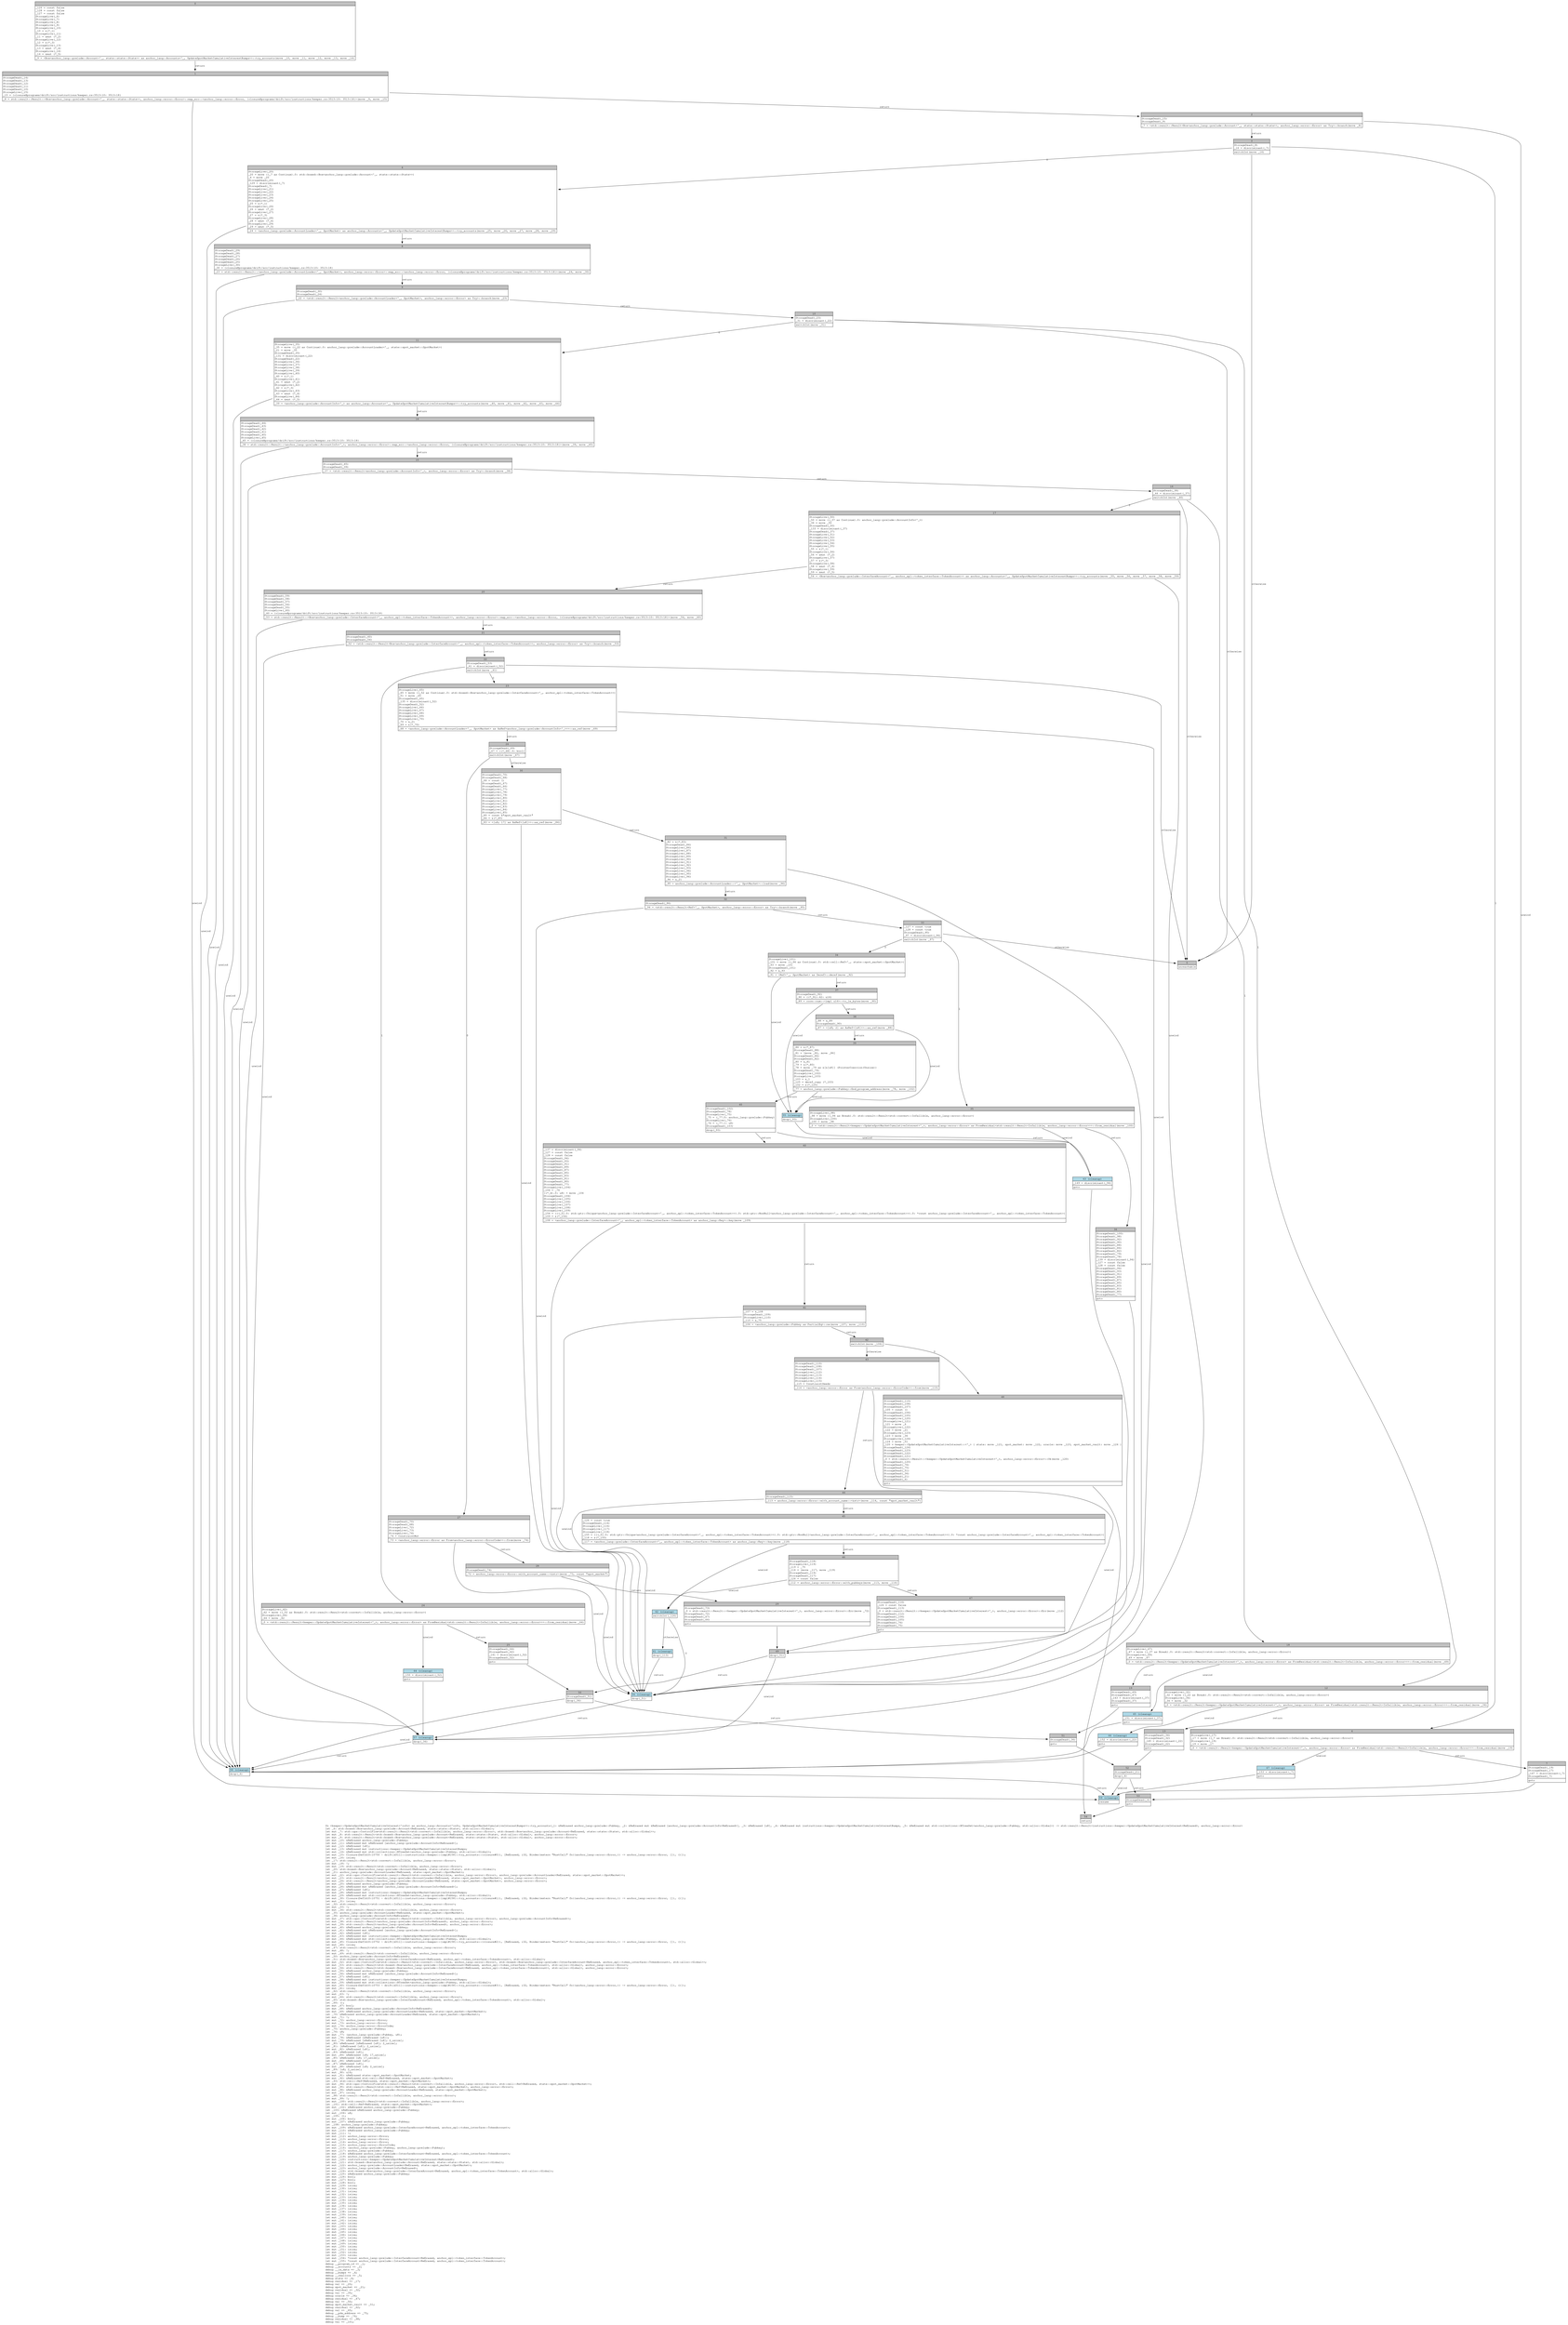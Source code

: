 digraph Mir_0_10749 {
    graph [fontname="Courier, monospace"];
    node [fontname="Courier, monospace"];
    edge [fontname="Courier, monospace"];
    label=<fn &lt;keeper::UpdateSpotMarketCumulativeInterest&lt;'info&gt; as anchor_lang::Accounts&lt;'info, UpdateSpotMarketCumulativeInterestBumps&gt;&gt;::try_accounts(_1: &amp;ReErased anchor_lang::prelude::Pubkey, _2: &amp;ReErased mut &amp;ReErased [anchor_lang::prelude::AccountInfo&lt;ReErased&gt;], _3: &amp;ReErased [u8], _4: &amp;ReErased mut instructions::keeper::UpdateSpotMarketCumulativeInterestBumps, _5: &amp;ReErased mut std::collections::BTreeSet&lt;anchor_lang::prelude::Pubkey, std::alloc::Global&gt;) -&gt; std::result::Result&lt;instructions::keeper::UpdateSpotMarketCumulativeInterest&lt;ReErased&gt;, anchor_lang::error::Error&gt;<br align="left"/>let _6: std::boxed::Box&lt;anchor_lang::prelude::Account&lt;ReErased, state::state::State&gt;, std::alloc::Global&gt;;<br align="left"/>let mut _7: std::ops::ControlFlow&lt;std::result::Result&lt;std::convert::Infallible, anchor_lang::error::Error&gt;, std::boxed::Box&lt;anchor_lang::prelude::Account&lt;ReErased, state::state::State&gt;, std::alloc::Global&gt;&gt;;<br align="left"/>let mut _8: std::result::Result&lt;std::boxed::Box&lt;anchor_lang::prelude::Account&lt;ReErased, state::state::State&gt;, std::alloc::Global&gt;, anchor_lang::error::Error&gt;;<br align="left"/>let mut _9: std::result::Result&lt;std::boxed::Box&lt;anchor_lang::prelude::Account&lt;ReErased, state::state::State&gt;, std::alloc::Global&gt;, anchor_lang::error::Error&gt;;<br align="left"/>let mut _10: &amp;ReErased anchor_lang::prelude::Pubkey;<br align="left"/>let mut _11: &amp;ReErased mut &amp;ReErased [anchor_lang::prelude::AccountInfo&lt;ReErased&gt;];<br align="left"/>let mut _12: &amp;ReErased [u8];<br align="left"/>let mut _13: &amp;ReErased mut instructions::keeper::UpdateSpotMarketCumulativeInterestBumps;<br align="left"/>let mut _14: &amp;ReErased mut std::collections::BTreeSet&lt;anchor_lang::prelude::Pubkey, std::alloc::Global&gt;;<br align="left"/>let mut _15: Closure(DefId(0:10750 ~ drift[d311]::instructions::keeper::{impl#158}::try_accounts::{closure#0}), [ReErased, i32, Binder(extern &quot;RustCall&quot; fn((anchor_lang::error::Error,)) -&gt; anchor_lang::error::Error, []), ()]);<br align="left"/>let mut _16: isize;<br align="left"/>let _17: std::result::Result&lt;std::convert::Infallible, anchor_lang::error::Error&gt;;<br align="left"/>let mut _18: !;<br align="left"/>let mut _19: std::result::Result&lt;std::convert::Infallible, anchor_lang::error::Error&gt;;<br align="left"/>let _20: std::boxed::Box&lt;anchor_lang::prelude::Account&lt;ReErased, state::state::State&gt;, std::alloc::Global&gt;;<br align="left"/>let _21: anchor_lang::prelude::AccountLoader&lt;ReErased, state::spot_market::SpotMarket&gt;;<br align="left"/>let mut _22: std::ops::ControlFlow&lt;std::result::Result&lt;std::convert::Infallible, anchor_lang::error::Error&gt;, anchor_lang::prelude::AccountLoader&lt;ReErased, state::spot_market::SpotMarket&gt;&gt;;<br align="left"/>let mut _23: std::result::Result&lt;anchor_lang::prelude::AccountLoader&lt;ReErased, state::spot_market::SpotMarket&gt;, anchor_lang::error::Error&gt;;<br align="left"/>let mut _24: std::result::Result&lt;anchor_lang::prelude::AccountLoader&lt;ReErased, state::spot_market::SpotMarket&gt;, anchor_lang::error::Error&gt;;<br align="left"/>let mut _25: &amp;ReErased anchor_lang::prelude::Pubkey;<br align="left"/>let mut _26: &amp;ReErased mut &amp;ReErased [anchor_lang::prelude::AccountInfo&lt;ReErased&gt;];<br align="left"/>let mut _27: &amp;ReErased [u8];<br align="left"/>let mut _28: &amp;ReErased mut instructions::keeper::UpdateSpotMarketCumulativeInterestBumps;<br align="left"/>let mut _29: &amp;ReErased mut std::collections::BTreeSet&lt;anchor_lang::prelude::Pubkey, std::alloc::Global&gt;;<br align="left"/>let mut _30: Closure(DefId(0:10751 ~ drift[d311]::instructions::keeper::{impl#158}::try_accounts::{closure#1}), [ReErased, i32, Binder(extern &quot;RustCall&quot; fn((anchor_lang::error::Error,)) -&gt; anchor_lang::error::Error, []), ()]);<br align="left"/>let mut _31: isize;<br align="left"/>let _32: std::result::Result&lt;std::convert::Infallible, anchor_lang::error::Error&gt;;<br align="left"/>let mut _33: !;<br align="left"/>let mut _34: std::result::Result&lt;std::convert::Infallible, anchor_lang::error::Error&gt;;<br align="left"/>let _35: anchor_lang::prelude::AccountLoader&lt;ReErased, state::spot_market::SpotMarket&gt;;<br align="left"/>let _36: anchor_lang::prelude::AccountInfo&lt;ReErased&gt;;<br align="left"/>let mut _37: std::ops::ControlFlow&lt;std::result::Result&lt;std::convert::Infallible, anchor_lang::error::Error&gt;, anchor_lang::prelude::AccountInfo&lt;ReErased&gt;&gt;;<br align="left"/>let mut _38: std::result::Result&lt;anchor_lang::prelude::AccountInfo&lt;ReErased&gt;, anchor_lang::error::Error&gt;;<br align="left"/>let mut _39: std::result::Result&lt;anchor_lang::prelude::AccountInfo&lt;ReErased&gt;, anchor_lang::error::Error&gt;;<br align="left"/>let mut _40: &amp;ReErased anchor_lang::prelude::Pubkey;<br align="left"/>let mut _41: &amp;ReErased mut &amp;ReErased [anchor_lang::prelude::AccountInfo&lt;ReErased&gt;];<br align="left"/>let mut _42: &amp;ReErased [u8];<br align="left"/>let mut _43: &amp;ReErased mut instructions::keeper::UpdateSpotMarketCumulativeInterestBumps;<br align="left"/>let mut _44: &amp;ReErased mut std::collections::BTreeSet&lt;anchor_lang::prelude::Pubkey, std::alloc::Global&gt;;<br align="left"/>let mut _45: Closure(DefId(0:10752 ~ drift[d311]::instructions::keeper::{impl#158}::try_accounts::{closure#2}), [ReErased, i32, Binder(extern &quot;RustCall&quot; fn((anchor_lang::error::Error,)) -&gt; anchor_lang::error::Error, []), ()]);<br align="left"/>let mut _46: isize;<br align="left"/>let _47: std::result::Result&lt;std::convert::Infallible, anchor_lang::error::Error&gt;;<br align="left"/>let mut _48: !;<br align="left"/>let mut _49: std::result::Result&lt;std::convert::Infallible, anchor_lang::error::Error&gt;;<br align="left"/>let _50: anchor_lang::prelude::AccountInfo&lt;ReErased&gt;;<br align="left"/>let _51: std::boxed::Box&lt;anchor_lang::prelude::InterfaceAccount&lt;ReErased, anchor_spl::token_interface::TokenAccount&gt;, std::alloc::Global&gt;;<br align="left"/>let mut _52: std::ops::ControlFlow&lt;std::result::Result&lt;std::convert::Infallible, anchor_lang::error::Error&gt;, std::boxed::Box&lt;anchor_lang::prelude::InterfaceAccount&lt;ReErased, anchor_spl::token_interface::TokenAccount&gt;, std::alloc::Global&gt;&gt;;<br align="left"/>let mut _53: std::result::Result&lt;std::boxed::Box&lt;anchor_lang::prelude::InterfaceAccount&lt;ReErased, anchor_spl::token_interface::TokenAccount&gt;, std::alloc::Global&gt;, anchor_lang::error::Error&gt;;<br align="left"/>let mut _54: std::result::Result&lt;std::boxed::Box&lt;anchor_lang::prelude::InterfaceAccount&lt;ReErased, anchor_spl::token_interface::TokenAccount&gt;, std::alloc::Global&gt;, anchor_lang::error::Error&gt;;<br align="left"/>let mut _55: &amp;ReErased anchor_lang::prelude::Pubkey;<br align="left"/>let mut _56: &amp;ReErased mut &amp;ReErased [anchor_lang::prelude::AccountInfo&lt;ReErased&gt;];<br align="left"/>let mut _57: &amp;ReErased [u8];<br align="left"/>let mut _58: &amp;ReErased mut instructions::keeper::UpdateSpotMarketCumulativeInterestBumps;<br align="left"/>let mut _59: &amp;ReErased mut std::collections::BTreeSet&lt;anchor_lang::prelude::Pubkey, std::alloc::Global&gt;;<br align="left"/>let mut _60: Closure(DefId(0:10753 ~ drift[d311]::instructions::keeper::{impl#158}::try_accounts::{closure#3}), [ReErased, i32, Binder(extern &quot;RustCall&quot; fn((anchor_lang::error::Error,)) -&gt; anchor_lang::error::Error, []), ()]);<br align="left"/>let mut _61: isize;<br align="left"/>let _62: std::result::Result&lt;std::convert::Infallible, anchor_lang::error::Error&gt;;<br align="left"/>let mut _63: !;<br align="left"/>let mut _64: std::result::Result&lt;std::convert::Infallible, anchor_lang::error::Error&gt;;<br align="left"/>let _65: std::boxed::Box&lt;anchor_lang::prelude::InterfaceAccount&lt;ReErased, anchor_spl::token_interface::TokenAccount&gt;, std::alloc::Global&gt;;<br align="left"/>let _66: ();<br align="left"/>let mut _67: bool;<br align="left"/>let mut _68: &amp;ReErased anchor_lang::prelude::AccountInfo&lt;ReErased&gt;;<br align="left"/>let mut _69: &amp;ReErased anchor_lang::prelude::AccountLoader&lt;ReErased, state::spot_market::SpotMarket&gt;;<br align="left"/>let _70: &amp;ReErased anchor_lang::prelude::AccountLoader&lt;ReErased, state::spot_market::SpotMarket&gt;;<br align="left"/>let mut _71: !;<br align="left"/>let mut _72: anchor_lang::error::Error;<br align="left"/>let mut _73: anchor_lang::error::Error;<br align="left"/>let mut _74: anchor_lang::error::ErrorCode;<br align="left"/>let _75: anchor_lang::prelude::Pubkey;<br align="left"/>let _76: u8;<br align="left"/>let mut _77: (anchor_lang::prelude::Pubkey, u8);<br align="left"/>let mut _78: &amp;ReErased [&amp;ReErased [u8]];<br align="left"/>let mut _79: &amp;ReErased [&amp;ReErased [u8]; 2_usize];<br align="left"/>let _80: &amp;ReErased [&amp;ReErased [u8]; 2_usize];<br align="left"/>let _81: [&amp;ReErased [u8]; 2_usize];<br align="left"/>let mut _82: &amp;ReErased [u8];<br align="left"/>let _83: &amp;ReErased [u8];<br align="left"/>let mut _84: &amp;ReErased [u8; 17_usize];<br align="left"/>let _85: &amp;ReErased [u8; 17_usize];<br align="left"/>let mut _86: &amp;ReErased [u8];<br align="left"/>let _87: &amp;ReErased [u8];<br align="left"/>let mut _88: &amp;ReErased [u8; 2_usize];<br align="left"/>let _89: [u8; 2_usize];<br align="left"/>let mut _90: u16;<br align="left"/>let mut _91: &amp;ReErased state::spot_market::SpotMarket;<br align="left"/>let mut _92: &amp;ReErased std::cell::Ref&lt;ReErased, state::spot_market::SpotMarket&gt;;<br align="left"/>let _93: std::cell::Ref&lt;ReErased, state::spot_market::SpotMarket&gt;;<br align="left"/>let mut _94: std::ops::ControlFlow&lt;std::result::Result&lt;std::convert::Infallible, anchor_lang::error::Error&gt;, std::cell::Ref&lt;ReErased, state::spot_market::SpotMarket&gt;&gt;;<br align="left"/>let mut _95: std::result::Result&lt;std::cell::Ref&lt;ReErased, state::spot_market::SpotMarket&gt;, anchor_lang::error::Error&gt;;<br align="left"/>let mut _96: &amp;ReErased anchor_lang::prelude::AccountLoader&lt;ReErased, state::spot_market::SpotMarket&gt;;<br align="left"/>let mut _97: isize;<br align="left"/>let _98: std::result::Result&lt;std::convert::Infallible, anchor_lang::error::Error&gt;;<br align="left"/>let mut _99: !;<br align="left"/>let mut _100: std::result::Result&lt;std::convert::Infallible, anchor_lang::error::Error&gt;;<br align="left"/>let _101: std::cell::Ref&lt;ReErased, state::spot_market::SpotMarket&gt;;<br align="left"/>let mut _102: &amp;ReErased anchor_lang::prelude::Pubkey;<br align="left"/>let _103: &amp;ReErased &amp;ReErased anchor_lang::prelude::Pubkey;<br align="left"/>let mut _104: u8;<br align="left"/>let _105: ();<br align="left"/>let mut _106: bool;<br align="left"/>let mut _107: &amp;ReErased anchor_lang::prelude::Pubkey;<br align="left"/>let _108: anchor_lang::prelude::Pubkey;<br align="left"/>let mut _109: &amp;ReErased anchor_lang::prelude::InterfaceAccount&lt;ReErased, anchor_spl::token_interface::TokenAccount&gt;;<br align="left"/>let mut _110: &amp;ReErased anchor_lang::prelude::Pubkey;<br align="left"/>let mut _111: !;<br align="left"/>let mut _112: anchor_lang::error::Error;<br align="left"/>let mut _113: anchor_lang::error::Error;<br align="left"/>let mut _114: anchor_lang::error::Error;<br align="left"/>let mut _115: anchor_lang::error::ErrorCode;<br align="left"/>let mut _116: (anchor_lang::prelude::Pubkey, anchor_lang::prelude::Pubkey);<br align="left"/>let mut _117: anchor_lang::prelude::Pubkey;<br align="left"/>let mut _118: &amp;ReErased anchor_lang::prelude::InterfaceAccount&lt;ReErased, anchor_spl::token_interface::TokenAccount&gt;;<br align="left"/>let mut _119: anchor_lang::prelude::Pubkey;<br align="left"/>let mut _120: instructions::keeper::UpdateSpotMarketCumulativeInterest&lt;ReErased&gt;;<br align="left"/>let mut _121: std::boxed::Box&lt;anchor_lang::prelude::Account&lt;ReErased, state::state::State&gt;, std::alloc::Global&gt;;<br align="left"/>let mut _122: anchor_lang::prelude::AccountLoader&lt;ReErased, state::spot_market::SpotMarket&gt;;<br align="left"/>let mut _123: anchor_lang::prelude::AccountInfo&lt;ReErased&gt;;<br align="left"/>let mut _124: std::boxed::Box&lt;anchor_lang::prelude::InterfaceAccount&lt;ReErased, anchor_spl::token_interface::TokenAccount&gt;, std::alloc::Global&gt;;<br align="left"/>let mut _125: &amp;ReErased anchor_lang::prelude::Pubkey;<br align="left"/>let mut _126: bool;<br align="left"/>let mut _127: bool;<br align="left"/>let mut _128: bool;<br align="left"/>let mut _129: isize;<br align="left"/>let mut _130: isize;<br align="left"/>let mut _131: isize;<br align="left"/>let mut _132: isize;<br align="left"/>let mut _133: isize;<br align="left"/>let mut _134: isize;<br align="left"/>let mut _135: isize;<br align="left"/>let mut _136: isize;<br align="left"/>let mut _137: isize;<br align="left"/>let mut _138: isize;<br align="left"/>let mut _139: isize;<br align="left"/>let mut _140: isize;<br align="left"/>let mut _141: isize;<br align="left"/>let mut _142: isize;<br align="left"/>let mut _143: isize;<br align="left"/>let mut _144: isize;<br align="left"/>let mut _145: isize;<br align="left"/>let mut _146: isize;<br align="left"/>let mut _147: isize;<br align="left"/>let mut _148: isize;<br align="left"/>let mut _149: isize;<br align="left"/>let mut _150: isize;<br align="left"/>let mut _151: isize;<br align="left"/>let mut _152: isize;<br align="left"/>let mut _153: isize;<br align="left"/>let mut _154: *const anchor_lang::prelude::InterfaceAccount&lt;ReErased, anchor_spl::token_interface::TokenAccount&gt;;<br align="left"/>let mut _155: *const anchor_lang::prelude::InterfaceAccount&lt;ReErased, anchor_spl::token_interface::TokenAccount&gt;;<br align="left"/>debug __program_id =&gt; _1;<br align="left"/>debug __accounts =&gt; _2;<br align="left"/>debug __ix_data =&gt; _3;<br align="left"/>debug __bumps =&gt; _4;<br align="left"/>debug __reallocs =&gt; _5;<br align="left"/>debug state =&gt; _6;<br align="left"/>debug residual =&gt; _17;<br align="left"/>debug val =&gt; _20;<br align="left"/>debug spot_market =&gt; _21;<br align="left"/>debug residual =&gt; _32;<br align="left"/>debug val =&gt; _35;<br align="left"/>debug oracle =&gt; _36;<br align="left"/>debug residual =&gt; _47;<br align="left"/>debug val =&gt; _50;<br align="left"/>debug spot_market_vault =&gt; _51;<br align="left"/>debug residual =&gt; _62;<br align="left"/>debug val =&gt; _65;<br align="left"/>debug __pda_address =&gt; _75;<br align="left"/>debug __bump =&gt; _76;<br align="left"/>debug residual =&gt; _98;<br align="left"/>debug val =&gt; _101;<br align="left"/>>;
    bb0__0_10749 [shape="none", label=<<table border="0" cellborder="1" cellspacing="0"><tr><td bgcolor="gray" align="center" colspan="1">0</td></tr><tr><td align="left" balign="left">_126 = const false<br/>_128 = const false<br/>_127 = const false<br/>StorageLive(_6)<br/>StorageLive(_7)<br/>StorageLive(_8)<br/>StorageLive(_9)<br/>StorageLive(_10)<br/>_10 = &amp;(*_1)<br/>StorageLive(_11)<br/>_11 = &amp;mut (*_2)<br/>StorageLive(_12)<br/>_12 = &amp;(*_3)<br/>StorageLive(_13)<br/>_13 = &amp;mut (*_4)<br/>StorageLive(_14)<br/>_14 = &amp;mut (*_5)<br/></td></tr><tr><td align="left">_9 = &lt;Box&lt;anchor_lang::prelude::Account&lt;'_, state::state::State&gt;&gt; as anchor_lang::Accounts&lt;'_, UpdateSpotMarketCumulativeInterestBumps&gt;&gt;::try_accounts(move _10, move _11, move _12, move _13, move _14)</td></tr></table>>];
    bb1__0_10749 [shape="none", label=<<table border="0" cellborder="1" cellspacing="0"><tr><td bgcolor="gray" align="center" colspan="1">1</td></tr><tr><td align="left" balign="left">StorageDead(_14)<br/>StorageDead(_13)<br/>StorageDead(_12)<br/>StorageDead(_11)<br/>StorageDead(_10)<br/>StorageLive(_15)<br/>_15 = {closure@programs/drift/src/instructions/keeper.rs:3513:10: 3513:18}<br/></td></tr><tr><td align="left">_8 = std::result::Result::&lt;Box&lt;anchor_lang::prelude::Account&lt;'_, state::state::State&gt;&gt;, anchor_lang::error::Error&gt;::map_err::&lt;anchor_lang::error::Error, {closure@programs/drift/src/instructions/keeper.rs:3513:10: 3513:18}&gt;(move _9, move _15)</td></tr></table>>];
    bb2__0_10749 [shape="none", label=<<table border="0" cellborder="1" cellspacing="0"><tr><td bgcolor="gray" align="center" colspan="1">2</td></tr><tr><td align="left" balign="left">StorageDead(_15)<br/>StorageDead(_9)<br/></td></tr><tr><td align="left">_7 = &lt;std::result::Result&lt;Box&lt;anchor_lang::prelude::Account&lt;'_, state::state::State&gt;&gt;, anchor_lang::error::Error&gt; as Try&gt;::branch(move _8)</td></tr></table>>];
    bb3__0_10749 [shape="none", label=<<table border="0" cellborder="1" cellspacing="0"><tr><td bgcolor="gray" align="center" colspan="1">3</td></tr><tr><td align="left" balign="left">StorageDead(_8)<br/>_16 = discriminant(_7)<br/></td></tr><tr><td align="left">switchInt(move _16)</td></tr></table>>];
    bb4__0_10749 [shape="none", label=<<table border="0" cellborder="1" cellspacing="0"><tr><td bgcolor="gray" align="center" colspan="1">4</td></tr><tr><td align="left" balign="left">StorageLive(_20)<br/>_20 = move ((_7 as Continue).0: std::boxed::Box&lt;anchor_lang::prelude::Account&lt;'_, state::state::State&gt;&gt;)<br/>_6 = move _20<br/>StorageDead(_20)<br/>_129 = discriminant(_7)<br/>StorageDead(_7)<br/>StorageLive(_21)<br/>StorageLive(_22)<br/>StorageLive(_23)<br/>StorageLive(_24)<br/>StorageLive(_25)<br/>_25 = &amp;(*_1)<br/>StorageLive(_26)<br/>_26 = &amp;mut (*_2)<br/>StorageLive(_27)<br/>_27 = &amp;(*_3)<br/>StorageLive(_28)<br/>_28 = &amp;mut (*_4)<br/>StorageLive(_29)<br/>_29 = &amp;mut (*_5)<br/></td></tr><tr><td align="left">_24 = &lt;anchor_lang::prelude::AccountLoader&lt;'_, SpotMarket&gt; as anchor_lang::Accounts&lt;'_, UpdateSpotMarketCumulativeInterestBumps&gt;&gt;::try_accounts(move _25, move _26, move _27, move _28, move _29)</td></tr></table>>];
    bb5__0_10749 [shape="none", label=<<table border="0" cellborder="1" cellspacing="0"><tr><td bgcolor="gray" align="center" colspan="1">5</td></tr><tr><td align="left">unreachable</td></tr></table>>];
    bb6__0_10749 [shape="none", label=<<table border="0" cellborder="1" cellspacing="0"><tr><td bgcolor="gray" align="center" colspan="1">6</td></tr><tr><td align="left" balign="left">StorageLive(_17)<br/>_17 = move ((_7 as Break).0: std::result::Result&lt;std::convert::Infallible, anchor_lang::error::Error&gt;)<br/>StorageLive(_19)<br/>_19 = move _17<br/></td></tr><tr><td align="left">_0 = &lt;std::result::Result&lt;keeper::UpdateSpotMarketCumulativeInterest&lt;'_&gt;, anchor_lang::error::Error&gt; as FromResidual&lt;std::result::Result&lt;Infallible, anchor_lang::error::Error&gt;&gt;&gt;::from_residual(move _19)</td></tr></table>>];
    bb7__0_10749 [shape="none", label=<<table border="0" cellborder="1" cellspacing="0"><tr><td bgcolor="gray" align="center" colspan="1">7</td></tr><tr><td align="left" balign="left">StorageDead(_19)<br/>StorageDead(_17)<br/>_147 = discriminant(_7)<br/>StorageDead(_7)<br/></td></tr><tr><td align="left">goto</td></tr></table>>];
    bb8__0_10749 [shape="none", label=<<table border="0" cellborder="1" cellspacing="0"><tr><td bgcolor="gray" align="center" colspan="1">8</td></tr><tr><td align="left" balign="left">StorageDead(_29)<br/>StorageDead(_28)<br/>StorageDead(_27)<br/>StorageDead(_26)<br/>StorageDead(_25)<br/>StorageLive(_30)<br/>_30 = {closure@programs/drift/src/instructions/keeper.rs:3513:10: 3513:18}<br/></td></tr><tr><td align="left">_23 = std::result::Result::&lt;anchor_lang::prelude::AccountLoader&lt;'_, SpotMarket&gt;, anchor_lang::error::Error&gt;::map_err::&lt;anchor_lang::error::Error, {closure@programs/drift/src/instructions/keeper.rs:3513:10: 3513:18}&gt;(move _24, move _30)</td></tr></table>>];
    bb9__0_10749 [shape="none", label=<<table border="0" cellborder="1" cellspacing="0"><tr><td bgcolor="gray" align="center" colspan="1">9</td></tr><tr><td align="left" balign="left">StorageDead(_30)<br/>StorageDead(_24)<br/></td></tr><tr><td align="left">_22 = &lt;std::result::Result&lt;anchor_lang::prelude::AccountLoader&lt;'_, SpotMarket&gt;, anchor_lang::error::Error&gt; as Try&gt;::branch(move _23)</td></tr></table>>];
    bb10__0_10749 [shape="none", label=<<table border="0" cellborder="1" cellspacing="0"><tr><td bgcolor="gray" align="center" colspan="1">10</td></tr><tr><td align="left" balign="left">StorageDead(_23)<br/>_31 = discriminant(_22)<br/></td></tr><tr><td align="left">switchInt(move _31)</td></tr></table>>];
    bb11__0_10749 [shape="none", label=<<table border="0" cellborder="1" cellspacing="0"><tr><td bgcolor="gray" align="center" colspan="1">11</td></tr><tr><td align="left" balign="left">StorageLive(_35)<br/>_35 = move ((_22 as Continue).0: anchor_lang::prelude::AccountLoader&lt;'_, state::spot_market::SpotMarket&gt;)<br/>_21 = move _35<br/>StorageDead(_35)<br/>_131 = discriminant(_22)<br/>StorageDead(_22)<br/>StorageLive(_36)<br/>StorageLive(_37)<br/>StorageLive(_38)<br/>StorageLive(_39)<br/>StorageLive(_40)<br/>_40 = &amp;(*_1)<br/>StorageLive(_41)<br/>_41 = &amp;mut (*_2)<br/>StorageLive(_42)<br/>_42 = &amp;(*_3)<br/>StorageLive(_43)<br/>_43 = &amp;mut (*_4)<br/>StorageLive(_44)<br/>_44 = &amp;mut (*_5)<br/></td></tr><tr><td align="left">_39 = &lt;anchor_lang::prelude::AccountInfo&lt;'_&gt; as anchor_lang::Accounts&lt;'_, UpdateSpotMarketCumulativeInterestBumps&gt;&gt;::try_accounts(move _40, move _41, move _42, move _43, move _44)</td></tr></table>>];
    bb12__0_10749 [shape="none", label=<<table border="0" cellborder="1" cellspacing="0"><tr><td bgcolor="gray" align="center" colspan="1">12</td></tr><tr><td align="left" balign="left">StorageLive(_32)<br/>_32 = move ((_22 as Break).0: std::result::Result&lt;std::convert::Infallible, anchor_lang::error::Error&gt;)<br/>StorageLive(_34)<br/>_34 = move _32<br/></td></tr><tr><td align="left">_0 = &lt;std::result::Result&lt;keeper::UpdateSpotMarketCumulativeInterest&lt;'_&gt;, anchor_lang::error::Error&gt; as FromResidual&lt;std::result::Result&lt;Infallible, anchor_lang::error::Error&gt;&gt;&gt;::from_residual(move _34)</td></tr></table>>];
    bb13__0_10749 [shape="none", label=<<table border="0" cellborder="1" cellspacing="0"><tr><td bgcolor="gray" align="center" colspan="1">13</td></tr><tr><td align="left" balign="left">StorageDead(_34)<br/>StorageDead(_32)<br/>_145 = discriminant(_22)<br/>StorageDead(_22)<br/></td></tr><tr><td align="left">goto</td></tr></table>>];
    bb14__0_10749 [shape="none", label=<<table border="0" cellborder="1" cellspacing="0"><tr><td bgcolor="gray" align="center" colspan="1">14</td></tr><tr><td align="left" balign="left">StorageDead(_44)<br/>StorageDead(_43)<br/>StorageDead(_42)<br/>StorageDead(_41)<br/>StorageDead(_40)<br/>StorageLive(_45)<br/>_45 = {closure@programs/drift/src/instructions/keeper.rs:3513:10: 3513:18}<br/></td></tr><tr><td align="left">_38 = std::result::Result::&lt;anchor_lang::prelude::AccountInfo&lt;'_&gt;, anchor_lang::error::Error&gt;::map_err::&lt;anchor_lang::error::Error, {closure@programs/drift/src/instructions/keeper.rs:3513:10: 3513:18}&gt;(move _39, move _45)</td></tr></table>>];
    bb15__0_10749 [shape="none", label=<<table border="0" cellborder="1" cellspacing="0"><tr><td bgcolor="gray" align="center" colspan="1">15</td></tr><tr><td align="left" balign="left">StorageDead(_45)<br/>StorageDead(_39)<br/></td></tr><tr><td align="left">_37 = &lt;std::result::Result&lt;anchor_lang::prelude::AccountInfo&lt;'_&gt;, anchor_lang::error::Error&gt; as Try&gt;::branch(move _38)</td></tr></table>>];
    bb16__0_10749 [shape="none", label=<<table border="0" cellborder="1" cellspacing="0"><tr><td bgcolor="gray" align="center" colspan="1">16</td></tr><tr><td align="left" balign="left">StorageDead(_38)<br/>_46 = discriminant(_37)<br/></td></tr><tr><td align="left">switchInt(move _46)</td></tr></table>>];
    bb17__0_10749 [shape="none", label=<<table border="0" cellborder="1" cellspacing="0"><tr><td bgcolor="gray" align="center" colspan="1">17</td></tr><tr><td align="left" balign="left">StorageLive(_50)<br/>_50 = move ((_37 as Continue).0: anchor_lang::prelude::AccountInfo&lt;'_&gt;)<br/>_36 = move _50<br/>StorageDead(_50)<br/>_133 = discriminant(_37)<br/>StorageDead(_37)<br/>StorageLive(_51)<br/>StorageLive(_52)<br/>StorageLive(_53)<br/>StorageLive(_54)<br/>StorageLive(_55)<br/>_55 = &amp;(*_1)<br/>StorageLive(_56)<br/>_56 = &amp;mut (*_2)<br/>StorageLive(_57)<br/>_57 = &amp;(*_3)<br/>StorageLive(_58)<br/>_58 = &amp;mut (*_4)<br/>StorageLive(_59)<br/>_59 = &amp;mut (*_5)<br/></td></tr><tr><td align="left">_54 = &lt;Box&lt;anchor_lang::prelude::InterfaceAccount&lt;'_, anchor_spl::token_interface::TokenAccount&gt;&gt; as anchor_lang::Accounts&lt;'_, UpdateSpotMarketCumulativeInterestBumps&gt;&gt;::try_accounts(move _55, move _56, move _57, move _58, move _59)</td></tr></table>>];
    bb18__0_10749 [shape="none", label=<<table border="0" cellborder="1" cellspacing="0"><tr><td bgcolor="gray" align="center" colspan="1">18</td></tr><tr><td align="left" balign="left">StorageLive(_47)<br/>_47 = move ((_37 as Break).0: std::result::Result&lt;std::convert::Infallible, anchor_lang::error::Error&gt;)<br/>StorageLive(_49)<br/>_49 = move _47<br/></td></tr><tr><td align="left">_0 = &lt;std::result::Result&lt;keeper::UpdateSpotMarketCumulativeInterest&lt;'_&gt;, anchor_lang::error::Error&gt; as FromResidual&lt;std::result::Result&lt;Infallible, anchor_lang::error::Error&gt;&gt;&gt;::from_residual(move _49)</td></tr></table>>];
    bb19__0_10749 [shape="none", label=<<table border="0" cellborder="1" cellspacing="0"><tr><td bgcolor="gray" align="center" colspan="1">19</td></tr><tr><td align="left" balign="left">StorageDead(_49)<br/>StorageDead(_47)<br/>_143 = discriminant(_37)<br/>StorageDead(_37)<br/></td></tr><tr><td align="left">goto</td></tr></table>>];
    bb20__0_10749 [shape="none", label=<<table border="0" cellborder="1" cellspacing="0"><tr><td bgcolor="gray" align="center" colspan="1">20</td></tr><tr><td align="left" balign="left">StorageDead(_59)<br/>StorageDead(_58)<br/>StorageDead(_57)<br/>StorageDead(_56)<br/>StorageDead(_55)<br/>StorageLive(_60)<br/>_60 = {closure@programs/drift/src/instructions/keeper.rs:3513:10: 3513:18}<br/></td></tr><tr><td align="left">_53 = std::result::Result::&lt;Box&lt;anchor_lang::prelude::InterfaceAccount&lt;'_, anchor_spl::token_interface::TokenAccount&gt;&gt;, anchor_lang::error::Error&gt;::map_err::&lt;anchor_lang::error::Error, {closure@programs/drift/src/instructions/keeper.rs:3513:10: 3513:18}&gt;(move _54, move _60)</td></tr></table>>];
    bb21__0_10749 [shape="none", label=<<table border="0" cellborder="1" cellspacing="0"><tr><td bgcolor="gray" align="center" colspan="1">21</td></tr><tr><td align="left" balign="left">StorageDead(_60)<br/>StorageDead(_54)<br/></td></tr><tr><td align="left">_52 = &lt;std::result::Result&lt;Box&lt;anchor_lang::prelude::InterfaceAccount&lt;'_, anchor_spl::token_interface::TokenAccount&gt;&gt;, anchor_lang::error::Error&gt; as Try&gt;::branch(move _53)</td></tr></table>>];
    bb22__0_10749 [shape="none", label=<<table border="0" cellborder="1" cellspacing="0"><tr><td bgcolor="gray" align="center" colspan="1">22</td></tr><tr><td align="left" balign="left">StorageDead(_53)<br/>_61 = discriminant(_52)<br/></td></tr><tr><td align="left">switchInt(move _61)</td></tr></table>>];
    bb23__0_10749 [shape="none", label=<<table border="0" cellborder="1" cellspacing="0"><tr><td bgcolor="gray" align="center" colspan="1">23</td></tr><tr><td align="left" balign="left">StorageLive(_65)<br/>_65 = move ((_52 as Continue).0: std::boxed::Box&lt;anchor_lang::prelude::InterfaceAccount&lt;'_, anchor_spl::token_interface::TokenAccount&gt;&gt;)<br/>_51 = move _65<br/>StorageDead(_65)<br/>_135 = discriminant(_52)<br/>StorageDead(_52)<br/>StorageLive(_66)<br/>StorageLive(_67)<br/>StorageLive(_68)<br/>StorageLive(_69)<br/>StorageLive(_70)<br/>_70 = &amp;_21<br/>_69 = &amp;(*_70)<br/></td></tr><tr><td align="left">_68 = &lt;anchor_lang::prelude::AccountLoader&lt;'_, SpotMarket&gt; as AsRef&lt;anchor_lang::prelude::AccountInfo&lt;'_&gt;&gt;&gt;::as_ref(move _69)</td></tr></table>>];
    bb24__0_10749 [shape="none", label=<<table border="0" cellborder="1" cellspacing="0"><tr><td bgcolor="gray" align="center" colspan="1">24</td></tr><tr><td align="left" balign="left">StorageLive(_62)<br/>_62 = move ((_52 as Break).0: std::result::Result&lt;std::convert::Infallible, anchor_lang::error::Error&gt;)<br/>StorageLive(_64)<br/>_64 = move _62<br/></td></tr><tr><td align="left">_0 = &lt;std::result::Result&lt;keeper::UpdateSpotMarketCumulativeInterest&lt;'_&gt;, anchor_lang::error::Error&gt; as FromResidual&lt;std::result::Result&lt;Infallible, anchor_lang::error::Error&gt;&gt;&gt;::from_residual(move _64)</td></tr></table>>];
    bb25__0_10749 [shape="none", label=<<table border="0" cellborder="1" cellspacing="0"><tr><td bgcolor="gray" align="center" colspan="1">25</td></tr><tr><td align="left" balign="left">StorageDead(_64)<br/>StorageDead(_62)<br/>_141 = discriminant(_52)<br/>StorageDead(_52)<br/></td></tr><tr><td align="left">goto</td></tr></table>>];
    bb26__0_10749 [shape="none", label=<<table border="0" cellborder="1" cellspacing="0"><tr><td bgcolor="gray" align="center" colspan="1">26</td></tr><tr><td align="left" balign="left">StorageDead(_69)<br/>_67 = ((*_68).6: bool)<br/></td></tr><tr><td align="left">switchInt(move _67)</td></tr></table>>];
    bb27__0_10749 [shape="none", label=<<table border="0" cellborder="1" cellspacing="0"><tr><td bgcolor="gray" align="center" colspan="1">27</td></tr><tr><td align="left" balign="left">StorageDead(_70)<br/>StorageDead(_68)<br/>StorageLive(_72)<br/>StorageLive(_73)<br/>StorageLive(_74)<br/>_74 = ConstraintMut<br/></td></tr><tr><td align="left">_73 = &lt;anchor_lang::error::Error as From&lt;anchor_lang::error::ErrorCode&gt;&gt;::from(move _74)</td></tr></table>>];
    bb28__0_10749 [shape="none", label=<<table border="0" cellborder="1" cellspacing="0"><tr><td bgcolor="gray" align="center" colspan="1">28</td></tr><tr><td align="left" balign="left">StorageDead(_74)<br/></td></tr><tr><td align="left">_72 = anchor_lang::error::Error::with_account_name::&lt;&amp;str&gt;(move _73, const &quot;spot_market&quot;)</td></tr></table>>];
    bb29__0_10749 [shape="none", label=<<table border="0" cellborder="1" cellspacing="0"><tr><td bgcolor="gray" align="center" colspan="1">29</td></tr><tr><td align="left" balign="left">StorageDead(_73)<br/>_0 = std::result::Result::&lt;keeper::UpdateSpotMarketCumulativeInterest&lt;'_&gt;, anchor_lang::error::Error&gt;::Err(move _72)<br/>StorageDead(_72)<br/>StorageDead(_67)<br/>StorageDead(_66)<br/></td></tr><tr><td align="left">goto</td></tr></table>>];
    bb30__0_10749 [shape="none", label=<<table border="0" cellborder="1" cellspacing="0"><tr><td bgcolor="gray" align="center" colspan="1">30</td></tr><tr><td align="left" balign="left">StorageDead(_70)<br/>StorageDead(_68)<br/>_66 = const ()<br/>StorageDead(_67)<br/>StorageDead(_66)<br/>StorageLive(_77)<br/>StorageLive(_78)<br/>StorageLive(_79)<br/>StorageLive(_80)<br/>StorageLive(_81)<br/>StorageLive(_82)<br/>StorageLive(_83)<br/>StorageLive(_84)<br/>StorageLive(_85)<br/>_85 = const b&quot;spot_market_vault&quot;<br/>_84 = &amp;(*_85)<br/></td></tr><tr><td align="left">_83 = &lt;[u8; 17] as AsRef&lt;[u8]&gt;&gt;::as_ref(move _84)</td></tr></table>>];
    bb31__0_10749 [shape="none", label=<<table border="0" cellborder="1" cellspacing="0"><tr><td bgcolor="gray" align="center" colspan="1">31</td></tr><tr><td align="left" balign="left">_82 = &amp;(*_83)<br/>StorageDead(_84)<br/>StorageLive(_86)<br/>StorageLive(_87)<br/>StorageLive(_88)<br/>StorageLive(_89)<br/>StorageLive(_90)<br/>StorageLive(_91)<br/>StorageLive(_92)<br/>StorageLive(_93)<br/>StorageLive(_94)<br/>StorageLive(_95)<br/>StorageLive(_96)<br/>_96 = &amp;_21<br/></td></tr><tr><td align="left">_95 = anchor_lang::prelude::AccountLoader::&lt;'_, SpotMarket&gt;::load(move _96)</td></tr></table>>];
    bb32__0_10749 [shape="none", label=<<table border="0" cellborder="1" cellspacing="0"><tr><td bgcolor="gray" align="center" colspan="1">32</td></tr><tr><td align="left" balign="left">StorageDead(_96)<br/></td></tr><tr><td align="left">_94 = &lt;std::result::Result&lt;Ref&lt;'_, SpotMarket&gt;, anchor_lang::error::Error&gt; as Try&gt;::branch(move _95)</td></tr></table>>];
    bb33__0_10749 [shape="none", label=<<table border="0" cellborder="1" cellspacing="0"><tr><td bgcolor="gray" align="center" colspan="1">33</td></tr><tr><td align="left" balign="left">_127 = const true<br/>_128 = const true<br/>StorageDead(_95)<br/>_97 = discriminant(_94)<br/></td></tr><tr><td align="left">switchInt(move _97)</td></tr></table>>];
    bb34__0_10749 [shape="none", label=<<table border="0" cellborder="1" cellspacing="0"><tr><td bgcolor="gray" align="center" colspan="1">34</td></tr><tr><td align="left" balign="left">StorageLive(_101)<br/>_101 = move ((_94 as Continue).0: std::cell::Ref&lt;'_, state::spot_market::SpotMarket&gt;)<br/>_93 = move _101<br/>StorageDead(_101)<br/>_92 = &amp;_93<br/></td></tr><tr><td align="left">_91 = &lt;Ref&lt;'_, SpotMarket&gt; as Deref&gt;::deref(move _92)</td></tr></table>>];
    bb35__0_10749 [shape="none", label=<<table border="0" cellborder="1" cellspacing="0"><tr><td bgcolor="gray" align="center" colspan="1">35</td></tr><tr><td align="left" balign="left">StorageLive(_98)<br/>_98 = move ((_94 as Break).0: std::result::Result&lt;std::convert::Infallible, anchor_lang::error::Error&gt;)<br/>StorageLive(_100)<br/>_100 = move _98<br/></td></tr><tr><td align="left">_0 = &lt;std::result::Result&lt;keeper::UpdateSpotMarketCumulativeInterest&lt;'_&gt;, anchor_lang::error::Error&gt; as FromResidual&lt;std::result::Result&lt;Infallible, anchor_lang::error::Error&gt;&gt;&gt;::from_residual(move _100)</td></tr></table>>];
    bb36__0_10749 [shape="none", label=<<table border="0" cellborder="1" cellspacing="0"><tr><td bgcolor="gray" align="center" colspan="1">36</td></tr><tr><td align="left" balign="left">StorageDead(_100)<br/>StorageDead(_98)<br/>StorageDead(_92)<br/>StorageDead(_90)<br/>StorageDead(_88)<br/>StorageDead(_86)<br/>StorageDead(_82)<br/>StorageDead(_79)<br/>StorageDead(_78)<br/>_139 = discriminant(_94)<br/>_127 = const false<br/>_128 = const false<br/>StorageDead(_94)<br/>StorageDead(_93)<br/>StorageDead(_91)<br/>StorageDead(_89)<br/>StorageDead(_87)<br/>StorageDead(_85)<br/>StorageDead(_83)<br/>StorageDead(_81)<br/>StorageDead(_80)<br/>StorageDead(_77)<br/></td></tr><tr><td align="left">goto</td></tr></table>>];
    bb37__0_10749 [shape="none", label=<<table border="0" cellborder="1" cellspacing="0"><tr><td bgcolor="gray" align="center" colspan="1">37</td></tr><tr><td align="left" balign="left">StorageDead(_92)<br/>_90 = ((*_91).42: u16)<br/></td></tr><tr><td align="left">_89 = core::num::&lt;impl u16&gt;::to_le_bytes(move _90)</td></tr></table>>];
    bb38__0_10749 [shape="none", label=<<table border="0" cellborder="1" cellspacing="0"><tr><td bgcolor="gray" align="center" colspan="1">38</td></tr><tr><td align="left" balign="left">_88 = &amp;_89<br/>StorageDead(_90)<br/></td></tr><tr><td align="left">_87 = &lt;[u8; 2] as AsRef&lt;[u8]&gt;&gt;::as_ref(move _88)</td></tr></table>>];
    bb39__0_10749 [shape="none", label=<<table border="0" cellborder="1" cellspacing="0"><tr><td bgcolor="gray" align="center" colspan="1">39</td></tr><tr><td align="left" balign="left">_86 = &amp;(*_87)<br/>StorageDead(_88)<br/>_81 = [move _82, move _86]<br/>StorageDead(_86)<br/>StorageDead(_82)<br/>_80 = &amp;_81<br/>_79 = &amp;(*_80)<br/>_78 = move _79 as &amp;[&amp;[u8]] (PointerCoercion(Unsize))<br/>StorageDead(_79)<br/>StorageLive(_102)<br/>StorageLive(_103)<br/>_103 = &amp;_1<br/>_125 = deref_copy (*_103)<br/>_102 = &amp;(*_125)<br/></td></tr><tr><td align="left">_77 = anchor_lang::prelude::Pubkey::find_program_address(move _78, move _102)</td></tr></table>>];
    bb40__0_10749 [shape="none", label=<<table border="0" cellborder="1" cellspacing="0"><tr><td bgcolor="gray" align="center" colspan="1">40</td></tr><tr><td align="left" balign="left">StorageDead(_102)<br/>StorageDead(_78)<br/>StorageLive(_75)<br/>_75 = (_77.0: anchor_lang::prelude::Pubkey)<br/>StorageLive(_76)<br/>_76 = (_77.1: u8)<br/>StorageDead(_103)<br/></td></tr><tr><td align="left">drop(_93)</td></tr></table>>];
    bb41__0_10749 [shape="none", label=<<table border="0" cellborder="1" cellspacing="0"><tr><td bgcolor="gray" align="center" colspan="1">41</td></tr><tr><td align="left" balign="left">_107 = &amp;_108<br/>StorageDead(_109)<br/>StorageLive(_110)<br/>_110 = &amp;_75<br/></td></tr><tr><td align="left">_106 = &lt;anchor_lang::prelude::Pubkey as PartialEq&gt;::ne(move _107, move _110)</td></tr></table>>];
    bb42__0_10749 [shape="none", label=<<table border="0" cellborder="1" cellspacing="0"><tr><td bgcolor="gray" align="center" colspan="1">42</td></tr><tr><td align="left">switchInt(move _106)</td></tr></table>>];
    bb43__0_10749 [shape="none", label=<<table border="0" cellborder="1" cellspacing="0"><tr><td bgcolor="gray" align="center" colspan="1">43</td></tr><tr><td align="left" balign="left">StorageDead(_110)<br/>StorageDead(_108)<br/>StorageDead(_107)<br/>StorageLive(_112)<br/>StorageLive(_113)<br/>StorageLive(_114)<br/>StorageLive(_115)<br/>_115 = ConstraintSeeds<br/></td></tr><tr><td align="left">_114 = &lt;anchor_lang::error::Error as From&lt;anchor_lang::error::ErrorCode&gt;&gt;::from(move _115)</td></tr></table>>];
    bb44__0_10749 [shape="none", label=<<table border="0" cellborder="1" cellspacing="0"><tr><td bgcolor="gray" align="center" colspan="1">44</td></tr><tr><td align="left" balign="left">StorageDead(_115)<br/></td></tr><tr><td align="left">_113 = anchor_lang::error::Error::with_account_name::&lt;&amp;str&gt;(move _114, const &quot;spot_market_vault&quot;)</td></tr></table>>];
    bb45__0_10749 [shape="none", label=<<table border="0" cellborder="1" cellspacing="0"><tr><td bgcolor="gray" align="center" colspan="1">45</td></tr><tr><td align="left" balign="left">_126 = const true<br/>StorageDead(_114)<br/>StorageLive(_116)<br/>StorageLive(_117)<br/>StorageLive(_118)<br/>_155 = (((_51.0: std::ptr::Unique&lt;anchor_lang::prelude::InterfaceAccount&lt;'_, anchor_spl::token_interface::TokenAccount&gt;&gt;).0: std::ptr::NonNull&lt;anchor_lang::prelude::InterfaceAccount&lt;'_, anchor_spl::token_interface::TokenAccount&gt;&gt;).0: *const anchor_lang::prelude::InterfaceAccount&lt;'_, anchor_spl::token_interface::TokenAccount&gt;)<br/>_118 = &amp;(*_155)<br/></td></tr><tr><td align="left">_117 = &lt;anchor_lang::prelude::InterfaceAccount&lt;'_, anchor_spl::token_interface::TokenAccount&gt; as anchor_lang::Key&gt;::key(move _118)</td></tr></table>>];
    bb46__0_10749 [shape="none", label=<<table border="0" cellborder="1" cellspacing="0"><tr><td bgcolor="gray" align="center" colspan="1">46</td></tr><tr><td align="left" balign="left">StorageDead(_118)<br/>StorageLive(_119)<br/>_119 = _75<br/>_116 = (move _117, move _119)<br/>StorageDead(_119)<br/>StorageDead(_117)<br/>_126 = const false<br/></td></tr><tr><td align="left">_112 = anchor_lang::error::Error::with_pubkeys(move _113, move _116)</td></tr></table>>];
    bb47__0_10749 [shape="none", label=<<table border="0" cellborder="1" cellspacing="0"><tr><td bgcolor="gray" align="center" colspan="1">47</td></tr><tr><td align="left" balign="left">StorageDead(_116)<br/>_126 = const false<br/>StorageDead(_113)<br/>_0 = std::result::Result::&lt;keeper::UpdateSpotMarketCumulativeInterest&lt;'_&gt;, anchor_lang::error::Error&gt;::Err(move _112)<br/>StorageDead(_112)<br/>StorageDead(_106)<br/>StorageDead(_105)<br/>StorageDead(_76)<br/>StorageDead(_75)<br/></td></tr><tr><td align="left">goto</td></tr></table>>];
    bb48__0_10749 [shape="none", label=<<table border="0" cellborder="1" cellspacing="0"><tr><td bgcolor="gray" align="center" colspan="1">48</td></tr><tr><td align="left" balign="left">StorageDead(_110)<br/>StorageDead(_108)<br/>StorageDead(_107)<br/>_105 = const ()<br/>StorageDead(_106)<br/>StorageDead(_105)<br/>StorageLive(_120)<br/>StorageLive(_121)<br/>_121 = move _6<br/>StorageLive(_122)<br/>_122 = move _21<br/>StorageLive(_123)<br/>_123 = move _36<br/>StorageLive(_124)<br/>_124 = move _51<br/>_120 = keeper::UpdateSpotMarketCumulativeInterest::&lt;'_&gt; { state: move _121, spot_market: move _122, oracle: move _123, spot_market_vault: move _124 }<br/>StorageDead(_124)<br/>StorageDead(_123)<br/>StorageDead(_122)<br/>StorageDead(_121)<br/>_0 = std::result::Result::&lt;keeper::UpdateSpotMarketCumulativeInterest&lt;'_&gt;, anchor_lang::error::Error&gt;::Ok(move _120)<br/>StorageDead(_120)<br/>StorageDead(_76)<br/>StorageDead(_75)<br/>StorageDead(_51)<br/>StorageDead(_36)<br/>StorageDead(_21)<br/>StorageDead(_6)<br/></td></tr><tr><td align="left">goto</td></tr></table>>];
    bb49__0_10749 [shape="none", label=<<table border="0" cellborder="1" cellspacing="0"><tr><td bgcolor="gray" align="center" colspan="1">49</td></tr><tr><td align="left">drop(_51)</td></tr></table>>];
    bb50__0_10749 [shape="none", label=<<table border="0" cellborder="1" cellspacing="0"><tr><td bgcolor="gray" align="center" colspan="1">50</td></tr><tr><td align="left" balign="left">StorageDead(_51)<br/></td></tr><tr><td align="left">drop(_36)</td></tr></table>>];
    bb51__0_10749 [shape="none", label=<<table border="0" cellborder="1" cellspacing="0"><tr><td bgcolor="gray" align="center" colspan="1">51</td></tr><tr><td align="left" balign="left">StorageDead(_36)<br/></td></tr><tr><td align="left">goto</td></tr></table>>];
    bb52__0_10749 [shape="none", label=<<table border="0" cellborder="1" cellspacing="0"><tr><td bgcolor="gray" align="center" colspan="1">52</td></tr><tr><td align="left" balign="left">StorageDead(_21)<br/></td></tr><tr><td align="left">drop(_6)</td></tr></table>>];
    bb53__0_10749 [shape="none", label=<<table border="0" cellborder="1" cellspacing="0"><tr><td bgcolor="gray" align="center" colspan="1">53</td></tr><tr><td align="left" balign="left">StorageDead(_6)<br/></td></tr><tr><td align="left">goto</td></tr></table>>];
    bb54__0_10749 [shape="none", label=<<table border="0" cellborder="1" cellspacing="0"><tr><td bgcolor="gray" align="center" colspan="1">54</td></tr><tr><td align="left">return</td></tr></table>>];
    bb55__0_10749 [shape="none", label=<<table border="0" cellborder="1" cellspacing="0"><tr><td bgcolor="lightblue" align="center" colspan="1">55 (cleanup)</td></tr><tr><td align="left">drop(_93)</td></tr></table>>];
    bb56__0_10749 [shape="none", label=<<table border="0" cellborder="1" cellspacing="0"><tr><td bgcolor="lightblue" align="center" colspan="1">56 (cleanup)</td></tr><tr><td align="left">drop(_51)</td></tr></table>>];
    bb57__0_10749 [shape="none", label=<<table border="0" cellborder="1" cellspacing="0"><tr><td bgcolor="lightblue" align="center" colspan="1">57 (cleanup)</td></tr><tr><td align="left">drop(_36)</td></tr></table>>];
    bb58__0_10749 [shape="none", label=<<table border="0" cellborder="1" cellspacing="0"><tr><td bgcolor="lightblue" align="center" colspan="1">58 (cleanup)</td></tr><tr><td align="left">drop(_6)</td></tr></table>>];
    bb59__0_10749 [shape="none", label=<<table border="0" cellborder="1" cellspacing="0"><tr><td bgcolor="lightblue" align="center" colspan="1">59 (cleanup)</td></tr><tr><td align="left">resume</td></tr></table>>];
    bb60__0_10749 [shape="none", label=<<table border="0" cellborder="1" cellspacing="0"><tr><td bgcolor="gray" align="center" colspan="1">60</td></tr><tr><td align="left" balign="left">_137 = discriminant(_94)<br/>_127 = const false<br/>_128 = const false<br/>StorageDead(_94)<br/>StorageDead(_93)<br/>StorageDead(_91)<br/>StorageDead(_89)<br/>StorageDead(_87)<br/>StorageDead(_85)<br/>StorageDead(_83)<br/>StorageDead(_81)<br/>StorageDead(_80)<br/>StorageDead(_77)<br/>StorageLive(_104)<br/>_104 = _76<br/>((*_4).0: u8) = move _104<br/>StorageDead(_104)<br/>StorageLive(_105)<br/>StorageLive(_106)<br/>StorageLive(_107)<br/>StorageLive(_108)<br/>StorageLive(_109)<br/>_154 = (((_51.0: std::ptr::Unique&lt;anchor_lang::prelude::InterfaceAccount&lt;'_, anchor_spl::token_interface::TokenAccount&gt;&gt;).0: std::ptr::NonNull&lt;anchor_lang::prelude::InterfaceAccount&lt;'_, anchor_spl::token_interface::TokenAccount&gt;&gt;).0: *const anchor_lang::prelude::InterfaceAccount&lt;'_, anchor_spl::token_interface::TokenAccount&gt;)<br/>_109 = &amp;(*_154)<br/></td></tr><tr><td align="left">_108 = &lt;anchor_lang::prelude::InterfaceAccount&lt;'_, anchor_spl::token_interface::TokenAccount&gt; as anchor_lang::Key&gt;::key(move _109)</td></tr></table>>];
    bb61__0_10749 [shape="none", label=<<table border="0" cellborder="1" cellspacing="0"><tr><td bgcolor="lightblue" align="center" colspan="1">61 (cleanup)</td></tr><tr><td align="left">drop(_113)</td></tr></table>>];
    bb62__0_10749 [shape="none", label=<<table border="0" cellborder="1" cellspacing="0"><tr><td bgcolor="lightblue" align="center" colspan="1">62 (cleanup)</td></tr><tr><td align="left">switchInt(_126)</td></tr></table>>];
    bb63__0_10749 [shape="none", label=<<table border="0" cellborder="1" cellspacing="0"><tr><td bgcolor="lightblue" align="center" colspan="1">63 (cleanup)</td></tr><tr><td align="left" balign="left">_149 = discriminant(_94)<br/></td></tr><tr><td align="left">goto</td></tr></table>>];
    bb64__0_10749 [shape="none", label=<<table border="0" cellborder="1" cellspacing="0"><tr><td bgcolor="lightblue" align="center" colspan="1">64 (cleanup)</td></tr><tr><td align="left" balign="left">_150 = discriminant(_52)<br/></td></tr><tr><td align="left">goto</td></tr></table>>];
    bb65__0_10749 [shape="none", label=<<table border="0" cellborder="1" cellspacing="0"><tr><td bgcolor="lightblue" align="center" colspan="1">65 (cleanup)</td></tr><tr><td align="left" balign="left">_151 = discriminant(_37)<br/></td></tr><tr><td align="left">goto</td></tr></table>>];
    bb66__0_10749 [shape="none", label=<<table border="0" cellborder="1" cellspacing="0"><tr><td bgcolor="lightblue" align="center" colspan="1">66 (cleanup)</td></tr><tr><td align="left" balign="left">_152 = discriminant(_22)<br/></td></tr><tr><td align="left">goto</td></tr></table>>];
    bb67__0_10749 [shape="none", label=<<table border="0" cellborder="1" cellspacing="0"><tr><td bgcolor="lightblue" align="center" colspan="1">67 (cleanup)</td></tr><tr><td align="left" balign="left">_153 = discriminant(_7)<br/></td></tr><tr><td align="left">goto</td></tr></table>>];
    bb0__0_10749 -> bb1__0_10749 [label="return"];
    bb1__0_10749 -> bb2__0_10749 [label="return"];
    bb1__0_10749 -> bb59__0_10749 [label="unwind"];
    bb2__0_10749 -> bb3__0_10749 [label="return"];
    bb2__0_10749 -> bb59__0_10749 [label="unwind"];
    bb3__0_10749 -> bb4__0_10749 [label="0"];
    bb3__0_10749 -> bb6__0_10749 [label="1"];
    bb3__0_10749 -> bb5__0_10749 [label="otherwise"];
    bb4__0_10749 -> bb8__0_10749 [label="return"];
    bb4__0_10749 -> bb58__0_10749 [label="unwind"];
    bb6__0_10749 -> bb7__0_10749 [label="return"];
    bb6__0_10749 -> bb67__0_10749 [label="unwind"];
    bb7__0_10749 -> bb53__0_10749 [label=""];
    bb8__0_10749 -> bb9__0_10749 [label="return"];
    bb8__0_10749 -> bb58__0_10749 [label="unwind"];
    bb9__0_10749 -> bb10__0_10749 [label="return"];
    bb9__0_10749 -> bb58__0_10749 [label="unwind"];
    bb10__0_10749 -> bb11__0_10749 [label="0"];
    bb10__0_10749 -> bb12__0_10749 [label="1"];
    bb10__0_10749 -> bb5__0_10749 [label="otherwise"];
    bb11__0_10749 -> bb14__0_10749 [label="return"];
    bb11__0_10749 -> bb58__0_10749 [label="unwind"];
    bb12__0_10749 -> bb13__0_10749 [label="return"];
    bb12__0_10749 -> bb66__0_10749 [label="unwind"];
    bb13__0_10749 -> bb52__0_10749 [label=""];
    bb14__0_10749 -> bb15__0_10749 [label="return"];
    bb14__0_10749 -> bb58__0_10749 [label="unwind"];
    bb15__0_10749 -> bb16__0_10749 [label="return"];
    bb15__0_10749 -> bb58__0_10749 [label="unwind"];
    bb16__0_10749 -> bb17__0_10749 [label="0"];
    bb16__0_10749 -> bb18__0_10749 [label="1"];
    bb16__0_10749 -> bb5__0_10749 [label="otherwise"];
    bb17__0_10749 -> bb20__0_10749 [label="return"];
    bb17__0_10749 -> bb57__0_10749 [label="unwind"];
    bb18__0_10749 -> bb19__0_10749 [label="return"];
    bb18__0_10749 -> bb65__0_10749 [label="unwind"];
    bb19__0_10749 -> bb51__0_10749 [label=""];
    bb20__0_10749 -> bb21__0_10749 [label="return"];
    bb20__0_10749 -> bb57__0_10749 [label="unwind"];
    bb21__0_10749 -> bb22__0_10749 [label="return"];
    bb21__0_10749 -> bb57__0_10749 [label="unwind"];
    bb22__0_10749 -> bb23__0_10749 [label="0"];
    bb22__0_10749 -> bb24__0_10749 [label="1"];
    bb22__0_10749 -> bb5__0_10749 [label="otherwise"];
    bb23__0_10749 -> bb26__0_10749 [label="return"];
    bb23__0_10749 -> bb56__0_10749 [label="unwind"];
    bb24__0_10749 -> bb25__0_10749 [label="return"];
    bb24__0_10749 -> bb64__0_10749 [label="unwind"];
    bb25__0_10749 -> bb50__0_10749 [label=""];
    bb26__0_10749 -> bb27__0_10749 [label="0"];
    bb26__0_10749 -> bb30__0_10749 [label="otherwise"];
    bb27__0_10749 -> bb28__0_10749 [label="return"];
    bb27__0_10749 -> bb56__0_10749 [label="unwind"];
    bb28__0_10749 -> bb29__0_10749 [label="return"];
    bb28__0_10749 -> bb56__0_10749 [label="unwind"];
    bb29__0_10749 -> bb49__0_10749 [label=""];
    bb30__0_10749 -> bb31__0_10749 [label="return"];
    bb30__0_10749 -> bb56__0_10749 [label="unwind"];
    bb31__0_10749 -> bb32__0_10749 [label="return"];
    bb31__0_10749 -> bb56__0_10749 [label="unwind"];
    bb32__0_10749 -> bb33__0_10749 [label="return"];
    bb32__0_10749 -> bb56__0_10749 [label="unwind"];
    bb33__0_10749 -> bb34__0_10749 [label="0"];
    bb33__0_10749 -> bb35__0_10749 [label="1"];
    bb33__0_10749 -> bb5__0_10749 [label="otherwise"];
    bb34__0_10749 -> bb37__0_10749 [label="return"];
    bb34__0_10749 -> bb55__0_10749 [label="unwind"];
    bb35__0_10749 -> bb36__0_10749 [label="return"];
    bb35__0_10749 -> bb63__0_10749 [label="unwind"];
    bb36__0_10749 -> bb49__0_10749 [label=""];
    bb37__0_10749 -> bb38__0_10749 [label="return"];
    bb37__0_10749 -> bb55__0_10749 [label="unwind"];
    bb38__0_10749 -> bb39__0_10749 [label="return"];
    bb38__0_10749 -> bb55__0_10749 [label="unwind"];
    bb39__0_10749 -> bb40__0_10749 [label="return"];
    bb39__0_10749 -> bb55__0_10749 [label="unwind"];
    bb40__0_10749 -> bb60__0_10749 [label="return"];
    bb40__0_10749 -> bb63__0_10749 [label="unwind"];
    bb41__0_10749 -> bb42__0_10749 [label="return"];
    bb41__0_10749 -> bb56__0_10749 [label="unwind"];
    bb42__0_10749 -> bb48__0_10749 [label="0"];
    bb42__0_10749 -> bb43__0_10749 [label="otherwise"];
    bb43__0_10749 -> bb44__0_10749 [label="return"];
    bb43__0_10749 -> bb56__0_10749 [label="unwind"];
    bb44__0_10749 -> bb45__0_10749 [label="return"];
    bb44__0_10749 -> bb56__0_10749 [label="unwind"];
    bb45__0_10749 -> bb46__0_10749 [label="return"];
    bb45__0_10749 -> bb62__0_10749 [label="unwind"];
    bb46__0_10749 -> bb47__0_10749 [label="return"];
    bb46__0_10749 -> bb62__0_10749 [label="unwind"];
    bb47__0_10749 -> bb49__0_10749 [label=""];
    bb48__0_10749 -> bb54__0_10749 [label=""];
    bb49__0_10749 -> bb50__0_10749 [label="return"];
    bb49__0_10749 -> bb57__0_10749 [label="unwind"];
    bb50__0_10749 -> bb51__0_10749 [label="return"];
    bb50__0_10749 -> bb58__0_10749 [label="unwind"];
    bb51__0_10749 -> bb52__0_10749 [label=""];
    bb52__0_10749 -> bb53__0_10749 [label="return"];
    bb52__0_10749 -> bb59__0_10749 [label="unwind"];
    bb53__0_10749 -> bb54__0_10749 [label=""];
    bb55__0_10749 -> bb63__0_10749 [label="return"];
    bb56__0_10749 -> bb57__0_10749 [label="return"];
    bb57__0_10749 -> bb58__0_10749 [label="return"];
    bb58__0_10749 -> bb59__0_10749 [label="return"];
    bb60__0_10749 -> bb41__0_10749 [label="return"];
    bb60__0_10749 -> bb56__0_10749 [label="unwind"];
    bb61__0_10749 -> bb56__0_10749 [label="return"];
    bb62__0_10749 -> bb56__0_10749 [label="0"];
    bb62__0_10749 -> bb61__0_10749 [label="otherwise"];
    bb63__0_10749 -> bb56__0_10749 [label=""];
    bb64__0_10749 -> bb57__0_10749 [label=""];
    bb65__0_10749 -> bb58__0_10749 [label=""];
    bb66__0_10749 -> bb58__0_10749 [label=""];
    bb67__0_10749 -> bb59__0_10749 [label=""];
}
